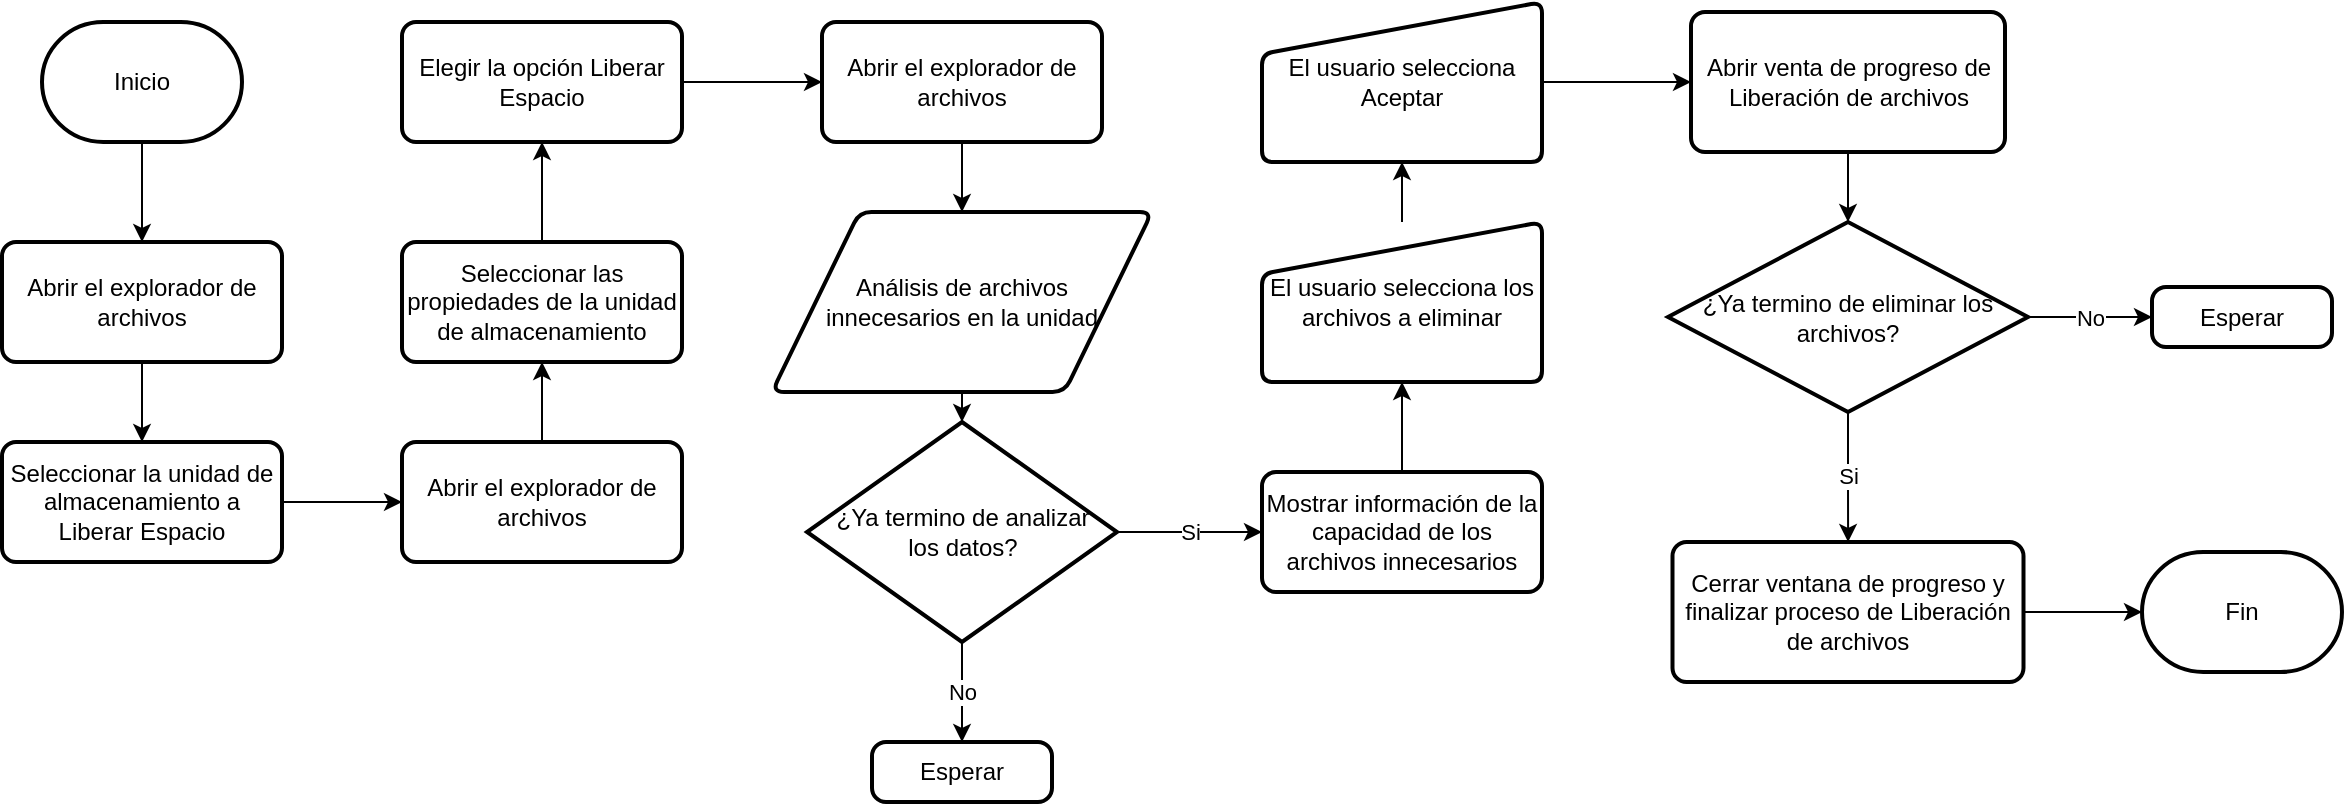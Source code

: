 <mxfile version="20.2.5" type="github">
  <diagram id="C5RBs43oDa-KdzZeNtuy" name="Page-1">
    <mxGraphModel dx="2377" dy="891" grid="1" gridSize="10" guides="1" tooltips="1" connect="1" arrows="1" fold="1" page="1" pageScale="1" pageWidth="827" pageHeight="1169" math="0" shadow="0">
      <root>
        <mxCell id="WIyWlLk6GJQsqaUBKTNV-0" />
        <mxCell id="WIyWlLk6GJQsqaUBKTNV-1" parent="WIyWlLk6GJQsqaUBKTNV-0" />
        <mxCell id="mnoLg_Z1RBFlBjA_xJwc-18" style="edgeStyle=orthogonalEdgeStyle;rounded=0;orthogonalLoop=1;jettySize=auto;html=1;exitX=0.5;exitY=1;exitDx=0;exitDy=0;exitPerimeter=0;" edge="1" parent="WIyWlLk6GJQsqaUBKTNV-1" source="mnoLg_Z1RBFlBjA_xJwc-0" target="mnoLg_Z1RBFlBjA_xJwc-2">
          <mxGeometry relative="1" as="geometry" />
        </mxCell>
        <mxCell id="mnoLg_Z1RBFlBjA_xJwc-0" value="Inicio" style="strokeWidth=2;html=1;shape=mxgraph.flowchart.terminator;whiteSpace=wrap;" vertex="1" parent="WIyWlLk6GJQsqaUBKTNV-1">
          <mxGeometry x="-490" y="560" width="100" height="60" as="geometry" />
        </mxCell>
        <mxCell id="mnoLg_Z1RBFlBjA_xJwc-1" value="Fin" style="strokeWidth=2;html=1;shape=mxgraph.flowchart.terminator;whiteSpace=wrap;" vertex="1" parent="WIyWlLk6GJQsqaUBKTNV-1">
          <mxGeometry x="560" y="825" width="100" height="60" as="geometry" />
        </mxCell>
        <mxCell id="mnoLg_Z1RBFlBjA_xJwc-19" style="edgeStyle=orthogonalEdgeStyle;rounded=0;orthogonalLoop=1;jettySize=auto;html=1;exitX=0.5;exitY=1;exitDx=0;exitDy=0;entryX=0.5;entryY=0;entryDx=0;entryDy=0;" edge="1" parent="WIyWlLk6GJQsqaUBKTNV-1" source="mnoLg_Z1RBFlBjA_xJwc-2" target="mnoLg_Z1RBFlBjA_xJwc-4">
          <mxGeometry relative="1" as="geometry" />
        </mxCell>
        <mxCell id="mnoLg_Z1RBFlBjA_xJwc-2" value="Abrir el explorador de archivos" style="rounded=1;whiteSpace=wrap;html=1;absoluteArcSize=1;arcSize=14;strokeWidth=2;" vertex="1" parent="WIyWlLk6GJQsqaUBKTNV-1">
          <mxGeometry x="-510" y="670" width="140" height="60" as="geometry" />
        </mxCell>
        <mxCell id="mnoLg_Z1RBFlBjA_xJwc-20" style="edgeStyle=orthogonalEdgeStyle;rounded=0;orthogonalLoop=1;jettySize=auto;html=1;exitX=1;exitY=0.5;exitDx=0;exitDy=0;" edge="1" parent="WIyWlLk6GJQsqaUBKTNV-1" source="mnoLg_Z1RBFlBjA_xJwc-4" target="mnoLg_Z1RBFlBjA_xJwc-5">
          <mxGeometry relative="1" as="geometry" />
        </mxCell>
        <mxCell id="mnoLg_Z1RBFlBjA_xJwc-4" value="Seleccionar la unidad de almacenamiento a Liberar Espacio" style="rounded=1;whiteSpace=wrap;html=1;absoluteArcSize=1;arcSize=14;strokeWidth=2;" vertex="1" parent="WIyWlLk6GJQsqaUBKTNV-1">
          <mxGeometry x="-510" y="770" width="140" height="60" as="geometry" />
        </mxCell>
        <mxCell id="mnoLg_Z1RBFlBjA_xJwc-21" style="edgeStyle=orthogonalEdgeStyle;rounded=0;orthogonalLoop=1;jettySize=auto;html=1;exitX=0.5;exitY=0;exitDx=0;exitDy=0;" edge="1" parent="WIyWlLk6GJQsqaUBKTNV-1" source="mnoLg_Z1RBFlBjA_xJwc-5" target="mnoLg_Z1RBFlBjA_xJwc-6">
          <mxGeometry relative="1" as="geometry" />
        </mxCell>
        <mxCell id="mnoLg_Z1RBFlBjA_xJwc-5" value="Abrir el explorador de archivos" style="rounded=1;whiteSpace=wrap;html=1;absoluteArcSize=1;arcSize=14;strokeWidth=2;" vertex="1" parent="WIyWlLk6GJQsqaUBKTNV-1">
          <mxGeometry x="-310" y="770" width="140" height="60" as="geometry" />
        </mxCell>
        <mxCell id="mnoLg_Z1RBFlBjA_xJwc-22" style="edgeStyle=orthogonalEdgeStyle;rounded=0;orthogonalLoop=1;jettySize=auto;html=1;exitX=0.5;exitY=0;exitDx=0;exitDy=0;" edge="1" parent="WIyWlLk6GJQsqaUBKTNV-1" source="mnoLg_Z1RBFlBjA_xJwc-6" target="mnoLg_Z1RBFlBjA_xJwc-7">
          <mxGeometry relative="1" as="geometry" />
        </mxCell>
        <mxCell id="mnoLg_Z1RBFlBjA_xJwc-6" value="Seleccionar las propiedades de la unidad de almacenamiento" style="rounded=1;whiteSpace=wrap;html=1;absoluteArcSize=1;arcSize=14;strokeWidth=2;" vertex="1" parent="WIyWlLk6GJQsqaUBKTNV-1">
          <mxGeometry x="-310" y="670" width="140" height="60" as="geometry" />
        </mxCell>
        <mxCell id="mnoLg_Z1RBFlBjA_xJwc-23" style="edgeStyle=orthogonalEdgeStyle;rounded=0;orthogonalLoop=1;jettySize=auto;html=1;exitX=1;exitY=0.5;exitDx=0;exitDy=0;" edge="1" parent="WIyWlLk6GJQsqaUBKTNV-1" source="mnoLg_Z1RBFlBjA_xJwc-7" target="mnoLg_Z1RBFlBjA_xJwc-8">
          <mxGeometry relative="1" as="geometry" />
        </mxCell>
        <mxCell id="mnoLg_Z1RBFlBjA_xJwc-7" value="Elegir la opción Liberar Espacio" style="rounded=1;whiteSpace=wrap;html=1;absoluteArcSize=1;arcSize=14;strokeWidth=2;" vertex="1" parent="WIyWlLk6GJQsqaUBKTNV-1">
          <mxGeometry x="-310" y="560" width="140" height="60" as="geometry" />
        </mxCell>
        <mxCell id="mnoLg_Z1RBFlBjA_xJwc-24" style="edgeStyle=orthogonalEdgeStyle;rounded=0;orthogonalLoop=1;jettySize=auto;html=1;exitX=0.5;exitY=1;exitDx=0;exitDy=0;" edge="1" parent="WIyWlLk6GJQsqaUBKTNV-1" source="mnoLg_Z1RBFlBjA_xJwc-8" target="mnoLg_Z1RBFlBjA_xJwc-9">
          <mxGeometry relative="1" as="geometry" />
        </mxCell>
        <mxCell id="mnoLg_Z1RBFlBjA_xJwc-8" value="Abrir el explorador de archivos" style="rounded=1;whiteSpace=wrap;html=1;absoluteArcSize=1;arcSize=14;strokeWidth=2;" vertex="1" parent="WIyWlLk6GJQsqaUBKTNV-1">
          <mxGeometry x="-100" y="560" width="140" height="60" as="geometry" />
        </mxCell>
        <mxCell id="mnoLg_Z1RBFlBjA_xJwc-25" style="edgeStyle=orthogonalEdgeStyle;rounded=0;orthogonalLoop=1;jettySize=auto;html=1;exitX=0.5;exitY=1;exitDx=0;exitDy=0;" edge="1" parent="WIyWlLk6GJQsqaUBKTNV-1" source="mnoLg_Z1RBFlBjA_xJwc-9" target="mnoLg_Z1RBFlBjA_xJwc-10">
          <mxGeometry relative="1" as="geometry" />
        </mxCell>
        <mxCell id="mnoLg_Z1RBFlBjA_xJwc-9" value="&lt;div align=&quot;center&quot;&gt;Análisis de archivos&lt;/div&gt;&lt;div align=&quot;center&quot;&gt;innecesarios en la unidad&lt;br&gt;&lt;/div&gt;" style="shape=parallelogram;html=1;strokeWidth=2;perimeter=parallelogramPerimeter;whiteSpace=wrap;rounded=1;arcSize=12;size=0.23;align=center;" vertex="1" parent="WIyWlLk6GJQsqaUBKTNV-1">
          <mxGeometry x="-125" y="655" width="190" height="90" as="geometry" />
        </mxCell>
        <mxCell id="mnoLg_Z1RBFlBjA_xJwc-26" value="No" style="edgeStyle=orthogonalEdgeStyle;rounded=0;orthogonalLoop=1;jettySize=auto;html=1;exitX=0.5;exitY=1;exitDx=0;exitDy=0;exitPerimeter=0;" edge="1" parent="WIyWlLk6GJQsqaUBKTNV-1" source="mnoLg_Z1RBFlBjA_xJwc-10" target="mnoLg_Z1RBFlBjA_xJwc-17">
          <mxGeometry relative="1" as="geometry" />
        </mxCell>
        <mxCell id="mnoLg_Z1RBFlBjA_xJwc-41" value="Si" style="edgeStyle=orthogonalEdgeStyle;rounded=0;orthogonalLoop=1;jettySize=auto;html=1;exitX=1;exitY=0.5;exitDx=0;exitDy=0;exitPerimeter=0;entryX=0;entryY=0.5;entryDx=0;entryDy=0;" edge="1" parent="WIyWlLk6GJQsqaUBKTNV-1" source="mnoLg_Z1RBFlBjA_xJwc-10" target="mnoLg_Z1RBFlBjA_xJwc-11">
          <mxGeometry relative="1" as="geometry" />
        </mxCell>
        <mxCell id="mnoLg_Z1RBFlBjA_xJwc-10" value="&lt;div&gt;¿Ya termino de analizar&lt;/div&gt;&lt;div&gt;los datos?&lt;/div&gt;" style="strokeWidth=2;html=1;shape=mxgraph.flowchart.decision;whiteSpace=wrap;" vertex="1" parent="WIyWlLk6GJQsqaUBKTNV-1">
          <mxGeometry x="-107.5" y="760" width="155" height="110" as="geometry" />
        </mxCell>
        <mxCell id="mnoLg_Z1RBFlBjA_xJwc-28" style="edgeStyle=orthogonalEdgeStyle;rounded=0;orthogonalLoop=1;jettySize=auto;html=1;exitX=0.5;exitY=0;exitDx=0;exitDy=0;" edge="1" parent="WIyWlLk6GJQsqaUBKTNV-1" source="mnoLg_Z1RBFlBjA_xJwc-11" target="mnoLg_Z1RBFlBjA_xJwc-13">
          <mxGeometry relative="1" as="geometry" />
        </mxCell>
        <mxCell id="mnoLg_Z1RBFlBjA_xJwc-11" value="Mostrar información de la capacidad de los archivos innecesarios" style="rounded=1;whiteSpace=wrap;html=1;absoluteArcSize=1;arcSize=14;strokeWidth=2;" vertex="1" parent="WIyWlLk6GJQsqaUBKTNV-1">
          <mxGeometry x="120" y="785" width="140" height="60" as="geometry" />
        </mxCell>
        <mxCell id="mnoLg_Z1RBFlBjA_xJwc-12" value="Esperar" style="rounded=1;whiteSpace=wrap;html=1;absoluteArcSize=1;arcSize=14;strokeWidth=2;" vertex="1" parent="WIyWlLk6GJQsqaUBKTNV-1">
          <mxGeometry x="565" y="692.5" width="90" height="30" as="geometry" />
        </mxCell>
        <mxCell id="mnoLg_Z1RBFlBjA_xJwc-29" style="edgeStyle=orthogonalEdgeStyle;rounded=0;orthogonalLoop=1;jettySize=auto;html=1;exitX=0.5;exitY=0;exitDx=0;exitDy=0;" edge="1" parent="WIyWlLk6GJQsqaUBKTNV-1" source="mnoLg_Z1RBFlBjA_xJwc-13" target="mnoLg_Z1RBFlBjA_xJwc-14">
          <mxGeometry relative="1" as="geometry" />
        </mxCell>
        <mxCell id="mnoLg_Z1RBFlBjA_xJwc-13" value="El usuario selecciona los archivos a eliminar " style="html=1;strokeWidth=2;shape=manualInput;whiteSpace=wrap;rounded=1;size=26;arcSize=11;" vertex="1" parent="WIyWlLk6GJQsqaUBKTNV-1">
          <mxGeometry x="120" y="660" width="140" height="80" as="geometry" />
        </mxCell>
        <mxCell id="mnoLg_Z1RBFlBjA_xJwc-35" style="edgeStyle=orthogonalEdgeStyle;rounded=0;orthogonalLoop=1;jettySize=auto;html=1;exitX=1;exitY=0.5;exitDx=0;exitDy=0;" edge="1" parent="WIyWlLk6GJQsqaUBKTNV-1" source="mnoLg_Z1RBFlBjA_xJwc-14" target="mnoLg_Z1RBFlBjA_xJwc-33">
          <mxGeometry relative="1" as="geometry" />
        </mxCell>
        <mxCell id="mnoLg_Z1RBFlBjA_xJwc-14" value="El usuario selecciona Aceptar " style="html=1;strokeWidth=2;shape=manualInput;whiteSpace=wrap;rounded=1;size=26;arcSize=11;" vertex="1" parent="WIyWlLk6GJQsqaUBKTNV-1">
          <mxGeometry x="120" y="550" width="140" height="80" as="geometry" />
        </mxCell>
        <mxCell id="mnoLg_Z1RBFlBjA_xJwc-32" value="No" style="edgeStyle=orthogonalEdgeStyle;rounded=0;orthogonalLoop=1;jettySize=auto;html=1;exitX=1;exitY=0.5;exitDx=0;exitDy=0;exitPerimeter=0;" edge="1" parent="WIyWlLk6GJQsqaUBKTNV-1" source="mnoLg_Z1RBFlBjA_xJwc-16" target="mnoLg_Z1RBFlBjA_xJwc-12">
          <mxGeometry relative="1" as="geometry" />
        </mxCell>
        <mxCell id="mnoLg_Z1RBFlBjA_xJwc-38" value="Si" style="edgeStyle=orthogonalEdgeStyle;rounded=0;orthogonalLoop=1;jettySize=auto;html=1;exitX=0.5;exitY=1;exitDx=0;exitDy=0;exitPerimeter=0;" edge="1" parent="WIyWlLk6GJQsqaUBKTNV-1" source="mnoLg_Z1RBFlBjA_xJwc-16" target="mnoLg_Z1RBFlBjA_xJwc-36">
          <mxGeometry relative="1" as="geometry" />
        </mxCell>
        <mxCell id="mnoLg_Z1RBFlBjA_xJwc-16" value="¿Ya termino de eliminar los archivos?" style="strokeWidth=2;html=1;shape=mxgraph.flowchart.decision;whiteSpace=wrap;" vertex="1" parent="WIyWlLk6GJQsqaUBKTNV-1">
          <mxGeometry x="323" y="660" width="180" height="95" as="geometry" />
        </mxCell>
        <mxCell id="mnoLg_Z1RBFlBjA_xJwc-17" value="Esperar" style="rounded=1;whiteSpace=wrap;html=1;absoluteArcSize=1;arcSize=14;strokeWidth=2;" vertex="1" parent="WIyWlLk6GJQsqaUBKTNV-1">
          <mxGeometry x="-75" y="920" width="90" height="30" as="geometry" />
        </mxCell>
        <mxCell id="mnoLg_Z1RBFlBjA_xJwc-37" style="edgeStyle=orthogonalEdgeStyle;rounded=0;orthogonalLoop=1;jettySize=auto;html=1;exitX=0.5;exitY=1;exitDx=0;exitDy=0;" edge="1" parent="WIyWlLk6GJQsqaUBKTNV-1" source="mnoLg_Z1RBFlBjA_xJwc-33" target="mnoLg_Z1RBFlBjA_xJwc-16">
          <mxGeometry relative="1" as="geometry" />
        </mxCell>
        <mxCell id="mnoLg_Z1RBFlBjA_xJwc-33" value="Abrir venta de progreso de Liberación de archivos " style="rounded=1;whiteSpace=wrap;html=1;absoluteArcSize=1;arcSize=14;strokeWidth=2;" vertex="1" parent="WIyWlLk6GJQsqaUBKTNV-1">
          <mxGeometry x="334.5" y="555" width="157" height="70" as="geometry" />
        </mxCell>
        <mxCell id="mnoLg_Z1RBFlBjA_xJwc-39" style="edgeStyle=orthogonalEdgeStyle;rounded=0;orthogonalLoop=1;jettySize=auto;html=1;exitX=1;exitY=0.5;exitDx=0;exitDy=0;entryX=0;entryY=0.5;entryDx=0;entryDy=0;entryPerimeter=0;" edge="1" parent="WIyWlLk6GJQsqaUBKTNV-1" source="mnoLg_Z1RBFlBjA_xJwc-36" target="mnoLg_Z1RBFlBjA_xJwc-1">
          <mxGeometry relative="1" as="geometry" />
        </mxCell>
        <mxCell id="mnoLg_Z1RBFlBjA_xJwc-36" value="Cerrar ventana de progreso y finalizar proceso de Liberación de archivos" style="rounded=1;whiteSpace=wrap;html=1;absoluteArcSize=1;arcSize=14;strokeWidth=2;" vertex="1" parent="WIyWlLk6GJQsqaUBKTNV-1">
          <mxGeometry x="325.25" y="820" width="175.5" height="70" as="geometry" />
        </mxCell>
      </root>
    </mxGraphModel>
  </diagram>
</mxfile>
